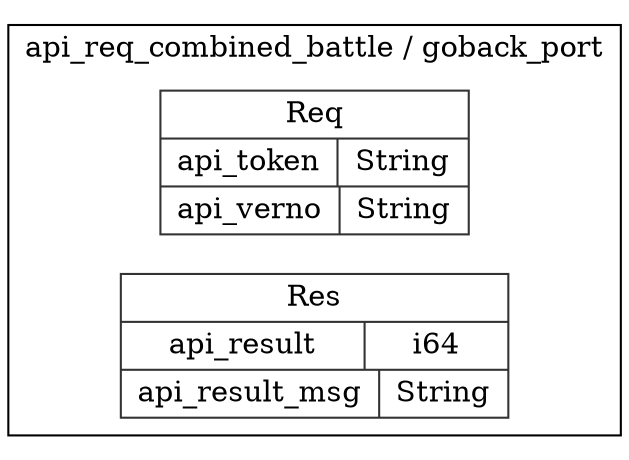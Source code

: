 digraph {
  rankdir=LR;
  subgraph cluster_0 {
    label="api_req_combined_battle / goback_port";
    node [style="filled", color=white, style="solid", color=gray20];
    api_req_combined_battle__goback_port__Req [label="<Req> Req  | { api_token | <api_token> String } | { api_verno | <api_verno> String }", shape=record];
    api_req_combined_battle__goback_port__Res [label="<Res> Res  | { api_result | <api_result> i64 } | { api_result_msg | <api_result_msg> String }", shape=record];
  }
}
